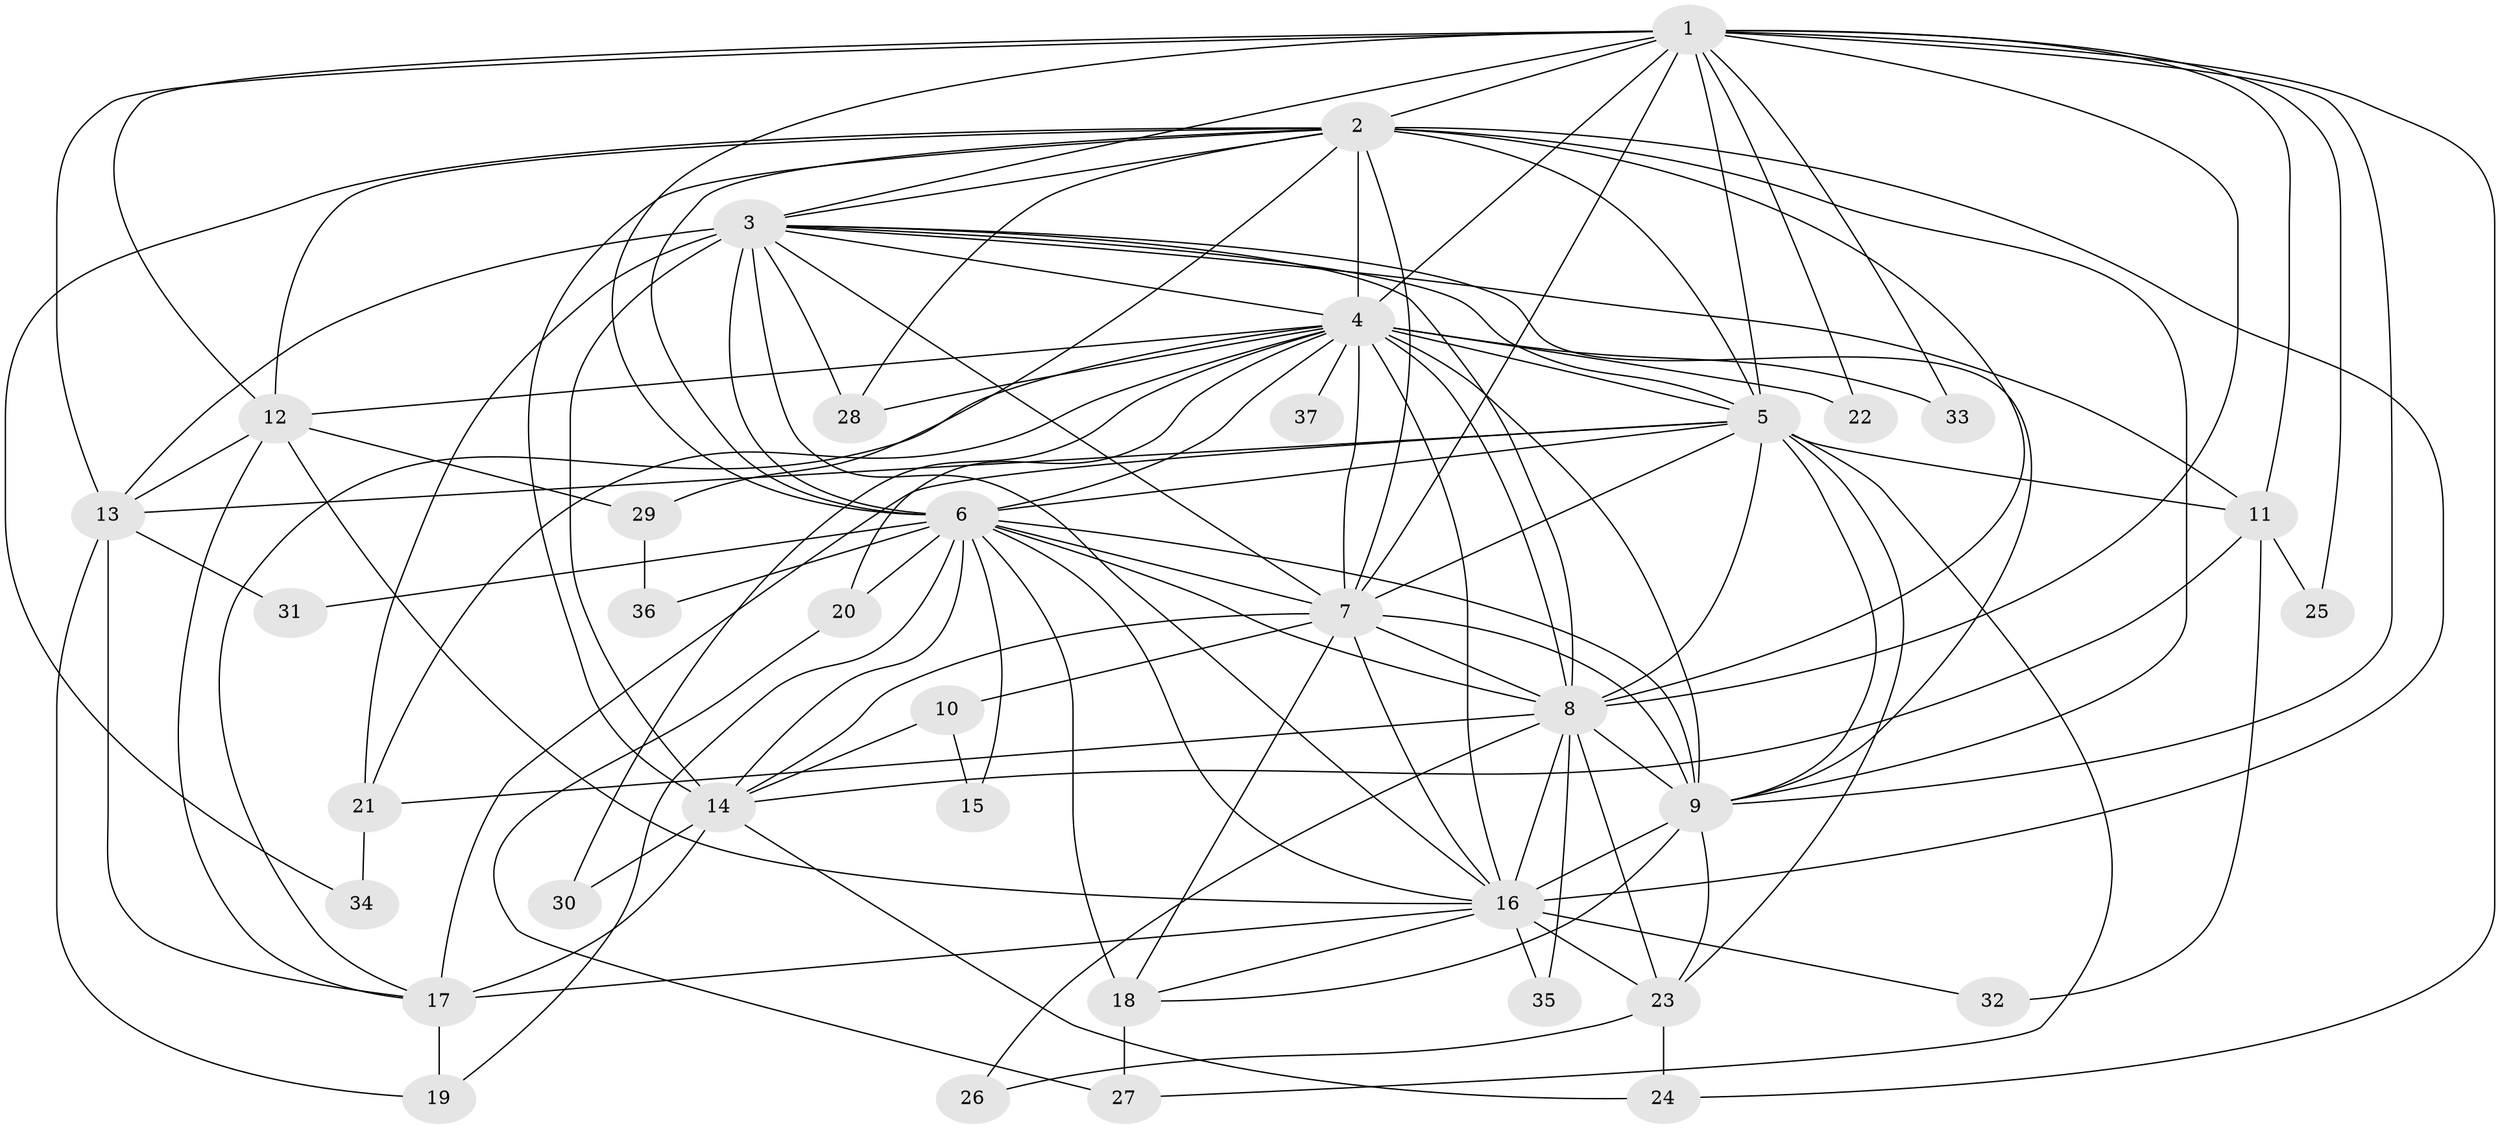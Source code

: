 // original degree distribution, {19: 0.022727272727272728, 20: 0.022727272727272728, 15: 0.022727272727272728, 26: 0.011363636363636364, 25: 0.022727272727272728, 17: 0.011363636363636364, 4: 0.06818181818181818, 3: 0.18181818181818182, 6: 0.022727272727272728, 2: 0.5795454545454546, 5: 0.03409090909090909}
// Generated by graph-tools (version 1.1) at 2025/49/03/04/25 22:49:43]
// undirected, 37 vertices, 117 edges
graph export_dot {
  node [color=gray90,style=filled];
  1;
  2;
  3;
  4;
  5;
  6;
  7;
  8;
  9;
  10;
  11;
  12;
  13;
  14;
  15;
  16;
  17;
  18;
  19;
  20;
  21;
  22;
  23;
  24;
  25;
  26;
  27;
  28;
  29;
  30;
  31;
  32;
  33;
  34;
  35;
  36;
  37;
  1 -- 2 [weight=2.0];
  1 -- 3 [weight=1.0];
  1 -- 4 [weight=2.0];
  1 -- 5 [weight=1.0];
  1 -- 6 [weight=1.0];
  1 -- 7 [weight=2.0];
  1 -- 8 [weight=1.0];
  1 -- 9 [weight=1.0];
  1 -- 11 [weight=2.0];
  1 -- 12 [weight=1.0];
  1 -- 13 [weight=1.0];
  1 -- 22 [weight=1.0];
  1 -- 24 [weight=1.0];
  1 -- 25 [weight=1.0];
  1 -- 33 [weight=1.0];
  2 -- 3 [weight=3.0];
  2 -- 4 [weight=3.0];
  2 -- 5 [weight=3.0];
  2 -- 6 [weight=2.0];
  2 -- 7 [weight=2.0];
  2 -- 8 [weight=2.0];
  2 -- 9 [weight=3.0];
  2 -- 12 [weight=3.0];
  2 -- 14 [weight=2.0];
  2 -- 16 [weight=3.0];
  2 -- 28 [weight=1.0];
  2 -- 29 [weight=1.0];
  2 -- 34 [weight=1.0];
  3 -- 4 [weight=1.0];
  3 -- 5 [weight=1.0];
  3 -- 6 [weight=1.0];
  3 -- 7 [weight=1.0];
  3 -- 8 [weight=1.0];
  3 -- 9 [weight=1.0];
  3 -- 11 [weight=1.0];
  3 -- 13 [weight=1.0];
  3 -- 14 [weight=10.0];
  3 -- 16 [weight=2.0];
  3 -- 21 [weight=1.0];
  3 -- 28 [weight=1.0];
  4 -- 5 [weight=1.0];
  4 -- 6 [weight=2.0];
  4 -- 7 [weight=1.0];
  4 -- 8 [weight=2.0];
  4 -- 9 [weight=1.0];
  4 -- 12 [weight=1.0];
  4 -- 16 [weight=1.0];
  4 -- 17 [weight=1.0];
  4 -- 20 [weight=1.0];
  4 -- 21 [weight=2.0];
  4 -- 22 [weight=1.0];
  4 -- 28 [weight=1.0];
  4 -- 30 [weight=1.0];
  4 -- 33 [weight=1.0];
  4 -- 37 [weight=1.0];
  5 -- 6 [weight=1.0];
  5 -- 7 [weight=1.0];
  5 -- 8 [weight=1.0];
  5 -- 9 [weight=1.0];
  5 -- 11 [weight=1.0];
  5 -- 13 [weight=1.0];
  5 -- 17 [weight=6.0];
  5 -- 23 [weight=1.0];
  5 -- 27 [weight=1.0];
  6 -- 7 [weight=1.0];
  6 -- 8 [weight=1.0];
  6 -- 9 [weight=1.0];
  6 -- 14 [weight=1.0];
  6 -- 15 [weight=1.0];
  6 -- 16 [weight=2.0];
  6 -- 18 [weight=1.0];
  6 -- 19 [weight=1.0];
  6 -- 20 [weight=1.0];
  6 -- 31 [weight=1.0];
  6 -- 36 [weight=1.0];
  7 -- 8 [weight=1.0];
  7 -- 9 [weight=1.0];
  7 -- 10 [weight=2.0];
  7 -- 14 [weight=1.0];
  7 -- 16 [weight=1.0];
  7 -- 18 [weight=2.0];
  8 -- 9 [weight=1.0];
  8 -- 16 [weight=1.0];
  8 -- 21 [weight=1.0];
  8 -- 23 [weight=1.0];
  8 -- 26 [weight=1.0];
  8 -- 35 [weight=1.0];
  9 -- 16 [weight=13.0];
  9 -- 18 [weight=1.0];
  9 -- 23 [weight=1.0];
  10 -- 14 [weight=2.0];
  10 -- 15 [weight=1.0];
  11 -- 14 [weight=1.0];
  11 -- 25 [weight=1.0];
  11 -- 32 [weight=1.0];
  12 -- 13 [weight=1.0];
  12 -- 16 [weight=1.0];
  12 -- 17 [weight=1.0];
  12 -- 29 [weight=1.0];
  13 -- 17 [weight=2.0];
  13 -- 19 [weight=1.0];
  13 -- 31 [weight=1.0];
  14 -- 17 [weight=1.0];
  14 -- 24 [weight=1.0];
  14 -- 30 [weight=1.0];
  16 -- 17 [weight=1.0];
  16 -- 18 [weight=1.0];
  16 -- 23 [weight=2.0];
  16 -- 32 [weight=1.0];
  16 -- 35 [weight=1.0];
  17 -- 19 [weight=1.0];
  18 -- 27 [weight=1.0];
  20 -- 27 [weight=1.0];
  21 -- 34 [weight=1.0];
  23 -- 24 [weight=1.0];
  23 -- 26 [weight=1.0];
  29 -- 36 [weight=1.0];
}
